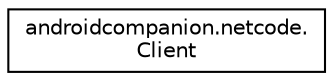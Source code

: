 digraph "Graphical Class Hierarchy"
{
  edge [fontname="Helvetica",fontsize="10",labelfontname="Helvetica",labelfontsize="10"];
  node [fontname="Helvetica",fontsize="10",shape=record];
  rankdir="LR";
  Node0 [label="androidcompanion.netcode.\lClient",height=0.2,width=0.4,color="black", fillcolor="white", style="filled",URL="$classandroidcompanion_1_1netcode_1_1_client.html"];
}
